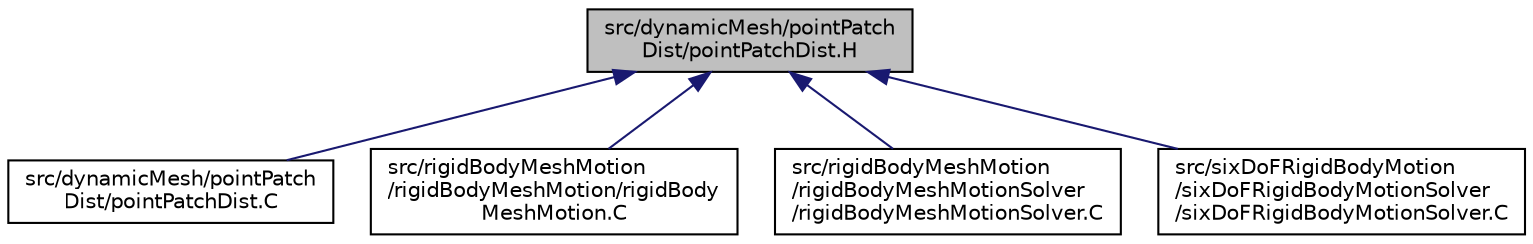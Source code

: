 digraph "src/dynamicMesh/pointPatchDist/pointPatchDist.H"
{
  bgcolor="transparent";
  edge [fontname="Helvetica",fontsize="10",labelfontname="Helvetica",labelfontsize="10"];
  node [fontname="Helvetica",fontsize="10",shape=record];
  Node295 [label="src/dynamicMesh/pointPatch\lDist/pointPatchDist.H",height=0.2,width=0.4,color="black", fillcolor="grey75", style="filled", fontcolor="black"];
  Node295 -> Node296 [dir="back",color="midnightblue",fontsize="10",style="solid",fontname="Helvetica"];
  Node296 [label="src/dynamicMesh/pointPatch\lDist/pointPatchDist.C",height=0.2,width=0.4,color="black",URL="$a00659.html"];
  Node295 -> Node297 [dir="back",color="midnightblue",fontsize="10",style="solid",fontname="Helvetica"];
  Node297 [label="src/rigidBodyMeshMotion\l/rigidBodyMeshMotion/rigidBody\lMeshMotion.C",height=0.2,width=0.4,color="black",URL="$a14834.html"];
  Node295 -> Node298 [dir="back",color="midnightblue",fontsize="10",style="solid",fontname="Helvetica"];
  Node298 [label="src/rigidBodyMeshMotion\l/rigidBodyMeshMotionSolver\l/rigidBodyMeshMotionSolver.C",height=0.2,width=0.4,color="black",URL="$a14840.html"];
  Node295 -> Node299 [dir="back",color="midnightblue",fontsize="10",style="solid",fontname="Helvetica"];
  Node299 [label="src/sixDoFRigidBodyMotion\l/sixDoFRigidBodyMotionSolver\l/sixDoFRigidBodyMotionSolver.C",height=0.2,width=0.4,color="black",URL="$a15341.html"];
}
